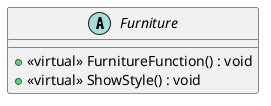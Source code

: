 @startuml
abstract class Furniture {
    + <<virtual>> FurnitureFunction() : void
    + <<virtual>> ShowStyle() : void
}
@enduml
